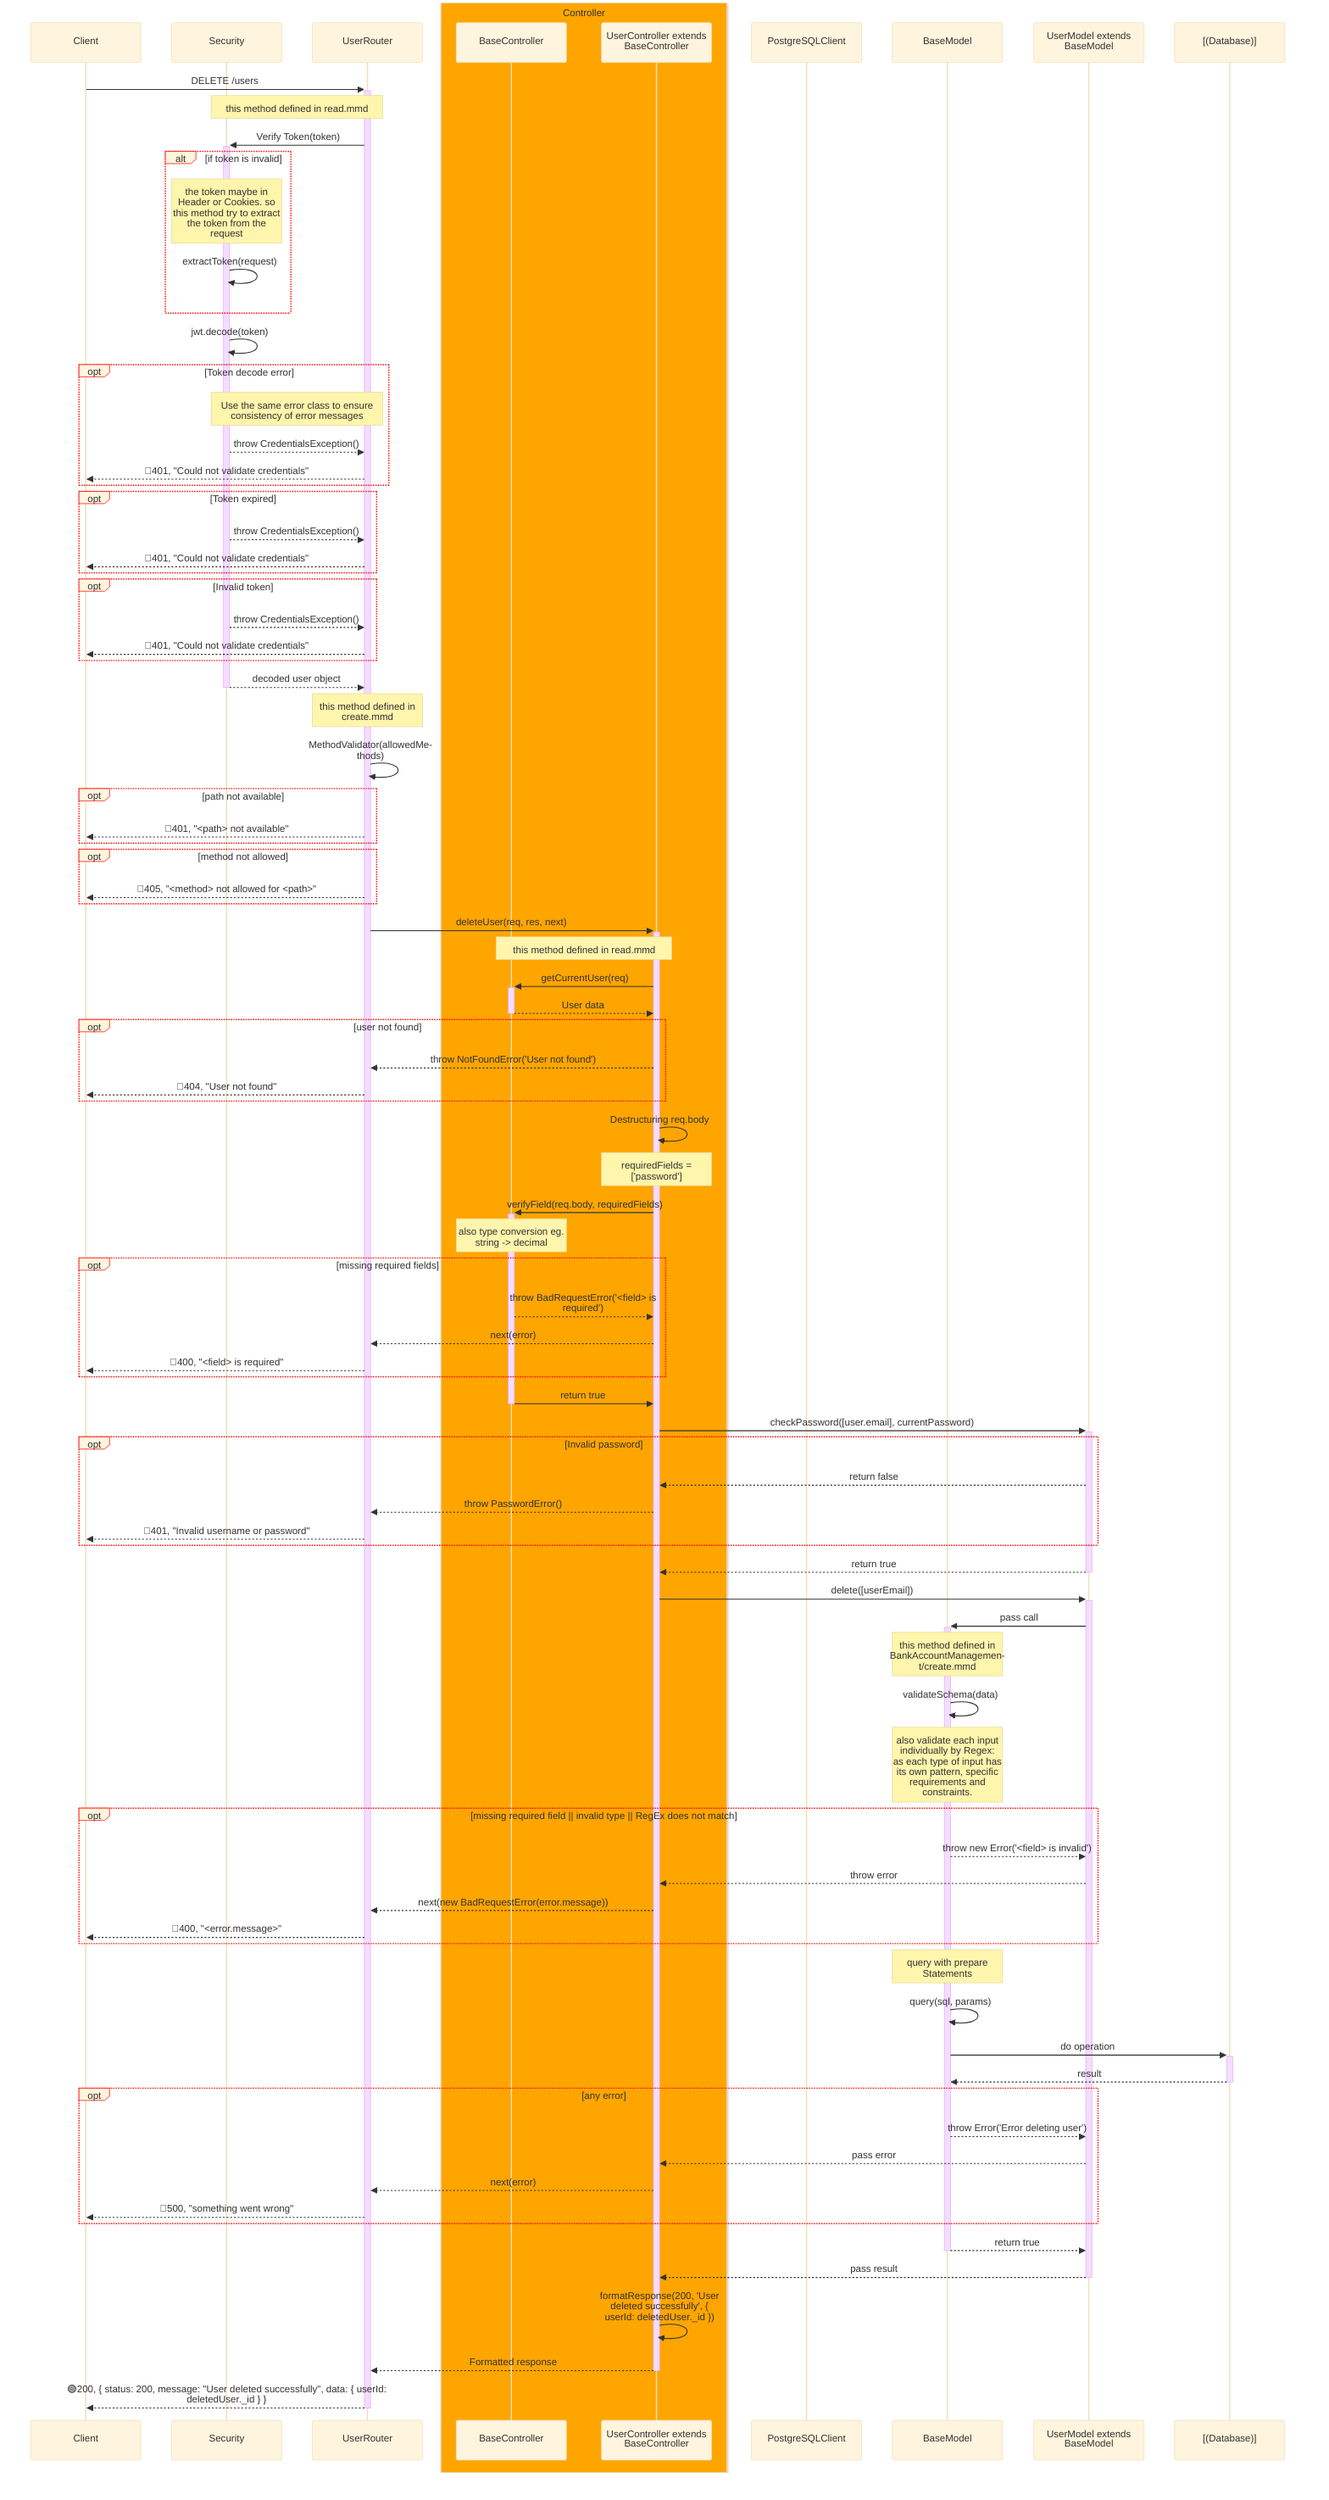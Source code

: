 %%{
    init: {
        "theme":"base",
        "themeVariables": {
            'labelBoxBorderColor': '#ff0000'
        },
        "sequence": { 
            "wrap": true, 
            "width": 180 
        } 
    }
}%%
sequenceDiagram
    participant Client
    participant Sec as Security
    participant Router as UserRouter
    box orange Controller
        participant BaseCont as BaseController
        participant Cont as UserController extends BaseController
    end
    participant PGClient as PostgreSQLClient
    participant BaseModel as BaseModel 
    participant Model as UserModel extends BaseModel
    participant DB as [(Database)]

    %% Delete User
    Client->>+Router: DELETE /users
    Note over Sec, Router: this method defined in read.mmd
    Router->>+Sec: Verify Token(token)
    alt if token is invalid
    Note over Sec: the token maybe in Header or Cookies. so this method try to extract the token from the request
        Sec->>Sec: extractToken(request)
    end
    Sec->>Sec: jwt.decode(token)
    opt Token decode error
        Note over Sec, Router: Use the same error class to ensure consistency of error messages 
        Sec-->>Router: throw CredentialsException()
        Router-->>Client: 🔴401, "Could not validate credentials"
    end
    opt Token expired
        Sec-->>Router: throw CredentialsException()
        Router-->>Client: 🔴401, "Could not validate credentials"
    end
    opt Invalid token
        Sec-->>Router: throw CredentialsException()
        Router-->>Client: 🔴401, "Could not validate credentials"
    end
    Sec-->>-Router: decoded user object
    Note over Router : this method defined in create.mmd
    Router->>Router: MethodValidator(allowedMethods)
    opt path not available
        Router-->>Client: 🔴401, "<path> not available"
    end
    opt method not allowed
        Router-->>Client: 🔴405, "<method> not allowed for <path>"
    end
    Router->>+Cont: deleteUser(req, res, next)
    Note over Cont, BaseCont: this method defined in read.mmd
    Cont->>+BaseCont: getCurrentUser(req)
    BaseCont-->>-Cont: User data
    opt user not found
        Cont-->>Router: throw NotFoundError('User not found')
        Router-->>Client: 🔴404, "User not found"
    end
    Cont->>Cont: Destructuring req.body
    Note over Cont: requiredFields = ['password']
    Cont->>+BaseCont: verifyField(req.body, requiredFields)
    Note over BaseCont: also type conversion eg. string -> decimal
    opt missing required fields
        BaseCont-->>Cont: throw BadRequestError('<field> is required')
        Cont-->>Router: next(error)
        Router-->>Client: 🔴400, "<field> is required"
    end
    BaseCont->>-Cont: return true
    Cont->>+Model: checkPassword([user.email], currentPassword)
    opt Invalid password
        Model-->>Cont: return false
        Cont-->>Router: throw PasswordError()
        Router-->>Client: 🔴401, "Invalid username or password"
    end
    Model-->>-Cont: return true
    Cont->>+Model: delete([userEmail])
    Model->>+BaseModel: pass call
    Note over BaseModel: this method defined in BankAccountManagement/create.mmd
    BaseModel->>BaseModel: validateSchema(data) 
    Note over BaseModel: also validate each input individually by Regex: as each type of input has its own pattern, specific requirements and constraints.
    opt missing required field || invalid type || RegEx does not match
        BaseModel-->>Model: throw new Error('<field> is invalid')
        Model-->>Cont: throw error
        Cont-->>Router: next(new BadRequestError(error.message))
        Router-->>Client: 🔴400, "<error.message>"
    end
    Note over BaseModel: query with prepare Statements
    BaseModel->>BaseModel: query(sql, params)
    BaseModel->>+DB: do operation
    DB-->>-BaseModel: result
    opt any error
        BaseModel-->>Model: throw Error('Error deleting user')
        Model-->>Cont: pass error
        Cont-->>Router: next(error)
        Router-->>Client: 🔴500, "something went wrong"
    end
    BaseModel-->>-Model: return true
    Model-->>-Cont: pass result
    Cont->>Cont: formatResponse(200, 'User deleted successfully', { userId: deletedUser._id })
    Cont-->>-Router: Formatted response
    Router-->>-Client: 🟢200, { status: 200, message: "User deleted successfully", data: { userId: deletedUser._id } }